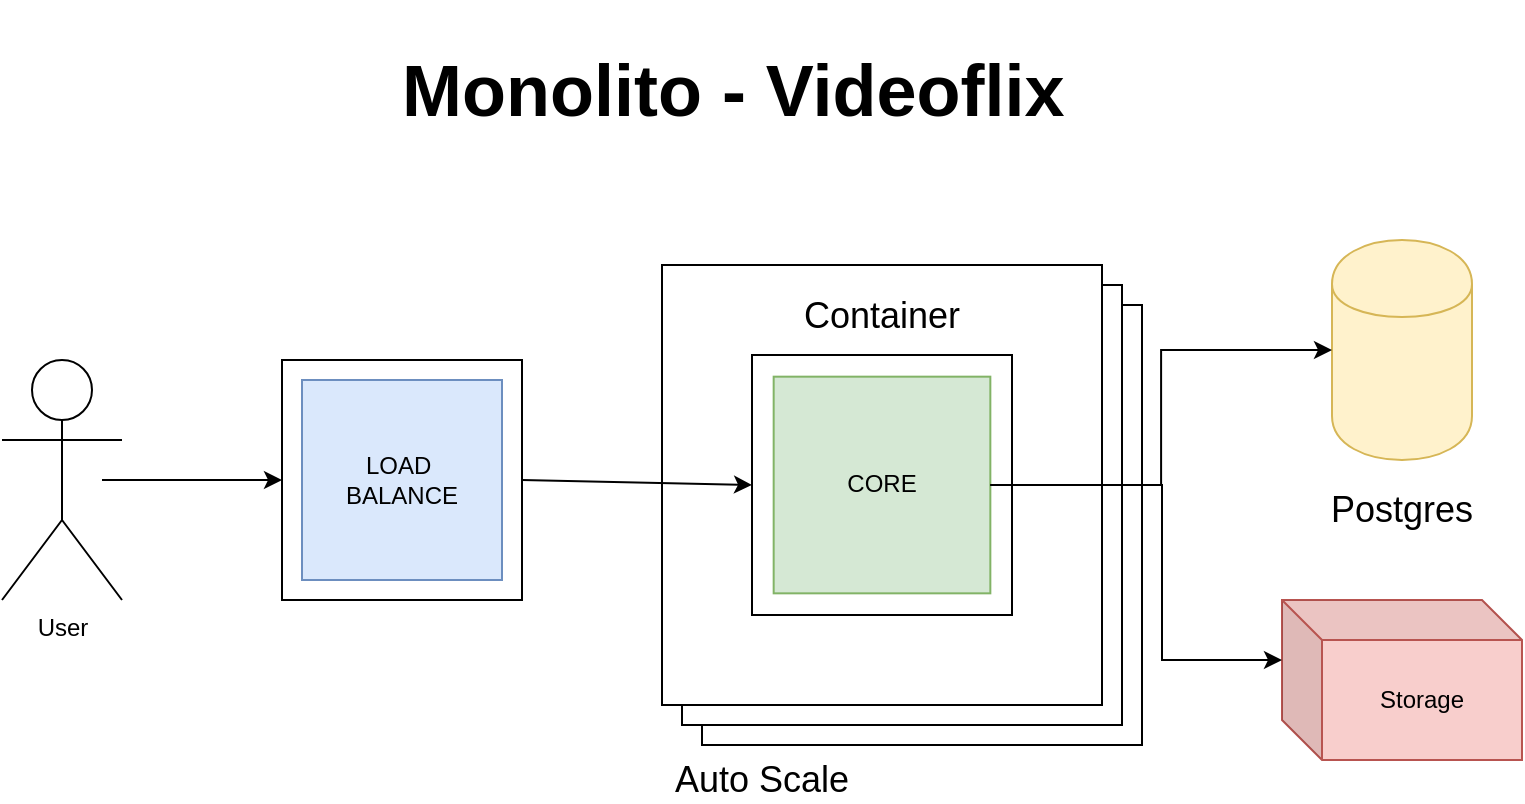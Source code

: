 <mxfile version="12.2.4"><diagram id="42vFbSnqJb6rT2PPsiE8"><mxGraphModel dx="1554" dy="828" grid="1" gridSize="10" guides="1" tooltips="1" connect="1" arrows="1" fold="1" page="1" pageScale="1" pageWidth="850" pageHeight="1100" math="0" shadow="0"><root><mxCell id="0"/><mxCell id="1" parent="0"/><mxCell id="2" value="User" style="shape=umlActor;verticalLabelPosition=bottom;labelBackgroundColor=#ffffff;verticalAlign=top;html=1;outlineConnect=0;" vertex="1" parent="1"><mxGeometry x="70" y="240" width="60" height="120" as="geometry"/></mxCell><mxCell id="5" value="" style="group" vertex="1" connectable="0" parent="1"><mxGeometry x="210" y="240" width="120" height="120" as="geometry"/></mxCell><mxCell id="3" value="" style="whiteSpace=wrap;html=1;aspect=fixed;" vertex="1" parent="5"><mxGeometry width="120" height="120" as="geometry"/></mxCell><mxCell id="4" value="LOAD&amp;nbsp;&lt;br&gt;BALANCE" style="whiteSpace=wrap;html=1;aspect=fixed;fillColor=#dae8fc;strokeColor=#6c8ebf;" vertex="1" parent="5"><mxGeometry x="10" y="10" width="100" height="100" as="geometry"/></mxCell><mxCell id="9" value="" style="group" vertex="1" connectable="0" parent="1"><mxGeometry x="400" y="192.5" width="240" height="240" as="geometry"/></mxCell><mxCell id="6" value="" style="whiteSpace=wrap;html=1;aspect=fixed;" vertex="1" parent="9"><mxGeometry x="20" y="20" width="220" height="220" as="geometry"/></mxCell><mxCell id="7" value="" style="whiteSpace=wrap;html=1;aspect=fixed;" vertex="1" parent="9"><mxGeometry x="10" y="10" width="220" height="220" as="geometry"/></mxCell><mxCell id="8" value="" style="whiteSpace=wrap;html=1;aspect=fixed;" vertex="1" parent="9"><mxGeometry width="220" height="220" as="geometry"/></mxCell><mxCell id="10" value="" style="group" vertex="1" connectable="0" parent="9"><mxGeometry x="45" y="45" width="130" height="130" as="geometry"/></mxCell><mxCell id="11" value="" style="whiteSpace=wrap;html=1;aspect=fixed;" vertex="1" parent="10"><mxGeometry width="130" height="130" as="geometry"/></mxCell><mxCell id="12" value="CORE" style="whiteSpace=wrap;html=1;aspect=fixed;fillColor=#d5e8d4;strokeColor=#82b366;" vertex="1" parent="10"><mxGeometry x="10.833" y="10.833" width="108.333" height="108.333" as="geometry"/></mxCell><mxCell id="13" value="Container" style="text;html=1;strokeColor=none;fillColor=none;align=center;verticalAlign=middle;whiteSpace=wrap;rounded=0;fontSize=18;" vertex="1" parent="9"><mxGeometry x="65" y="10" width="90" height="30" as="geometry"/></mxCell><mxCell id="17" value="" style="group" vertex="1" connectable="0" parent="1"><mxGeometry x="735" y="180" width="70" height="145" as="geometry"/></mxCell><mxCell id="15" value="" style="shape=cylinder;whiteSpace=wrap;html=1;boundedLbl=1;backgroundOutline=1;fontSize=18;fillColor=#fff2cc;strokeColor=#d6b656;" vertex="1" parent="17"><mxGeometry width="70" height="110" as="geometry"/></mxCell><mxCell id="16" value="Postgres" style="text;html=1;strokeColor=none;fillColor=none;align=center;verticalAlign=middle;whiteSpace=wrap;rounded=0;fontSize=18;" vertex="1" parent="17"><mxGeometry x="15" y="125" width="40" height="20" as="geometry"/></mxCell><mxCell id="18" value="Auto Scale&lt;br&gt;" style="text;html=1;strokeColor=none;fillColor=none;align=center;verticalAlign=middle;whiteSpace=wrap;rounded=0;fontSize=18;" vertex="1" parent="1"><mxGeometry x="400" y="440" width="100" height="20" as="geometry"/></mxCell><mxCell id="19" value="" style="endArrow=classic;html=1;fontSize=18;entryX=0;entryY=0.5;entryDx=0;entryDy=0;" edge="1" parent="1" target="3"><mxGeometry width="50" height="50" relative="1" as="geometry"><mxPoint x="120" y="300" as="sourcePoint"/><mxPoint x="180" y="280" as="targetPoint"/></mxGeometry></mxCell><mxCell id="20" value="" style="endArrow=classic;html=1;fontSize=18;exitX=1;exitY=0.5;exitDx=0;exitDy=0;entryX=0;entryY=0.5;entryDx=0;entryDy=0;" edge="1" parent="1" source="3" target="11"><mxGeometry width="50" height="50" relative="1" as="geometry"><mxPoint x="360" y="330" as="sourcePoint"/><mxPoint x="410" y="280" as="targetPoint"/></mxGeometry></mxCell><mxCell id="22" value="&lt;h1&gt;Monolito - Videoflix&lt;/h1&gt;" style="text;html=1;strokeColor=none;fillColor=none;spacing=5;spacingTop=-20;whiteSpace=wrap;overflow=hidden;rounded=0;fontSize=18;" vertex="1" parent="1"><mxGeometry x="265" y="70" width="370" height="70" as="geometry"/></mxCell><mxCell id="23" value="Storage" style="shape=cube;whiteSpace=wrap;html=1;boundedLbl=1;backgroundOutline=1;darkOpacity=0.05;darkOpacity2=0.1;fillColor=#f8cecc;strokeColor=#b85450;" vertex="1" parent="1"><mxGeometry x="710" y="360" width="120" height="80" as="geometry"/></mxCell><mxCell id="24" style="edgeStyle=orthogonalEdgeStyle;rounded=0;orthogonalLoop=1;jettySize=auto;html=1;exitX=1;exitY=0.5;exitDx=0;exitDy=0;entryX=0;entryY=0;entryDx=0;entryDy=30;entryPerimeter=0;fontSize=18;" edge="1" parent="1" source="12" target="23"><mxGeometry relative="1" as="geometry"><Array as="points"><mxPoint x="650" y="302"/><mxPoint x="650" y="390"/></Array></mxGeometry></mxCell><mxCell id="25" style="edgeStyle=orthogonalEdgeStyle;rounded=0;orthogonalLoop=1;jettySize=auto;html=1;exitX=1;exitY=0.5;exitDx=0;exitDy=0;entryX=0;entryY=0.5;entryDx=0;entryDy=0;fontSize=18;" edge="1" parent="1" source="12" target="15"><mxGeometry relative="1" as="geometry"/></mxCell></root></mxGraphModel></diagram></mxfile>